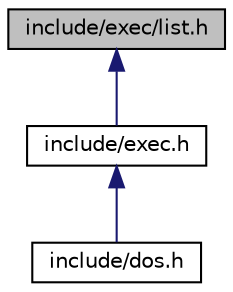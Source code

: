 digraph "include/exec/list.h"
{
  edge [fontname="Helvetica",fontsize="10",labelfontname="Helvetica",labelfontsize="10"];
  node [fontname="Helvetica",fontsize="10",shape=record];
  Node1 [label="include/exec/list.h",height=0.2,width=0.4,color="black", fillcolor="grey75", style="filled", fontcolor="black"];
  Node1 -> Node2 [dir="back",color="midnightblue",fontsize="10",style="solid"];
  Node2 [label="include/exec.h",height=0.2,width=0.4,color="black", fillcolor="white", style="filled",URL="$exec_8h.html"];
  Node2 -> Node3 [dir="back",color="midnightblue",fontsize="10",style="solid"];
  Node3 [label="include/dos.h",height=0.2,width=0.4,color="black", fillcolor="white", style="filled",URL="$dos_8h.html"];
}
